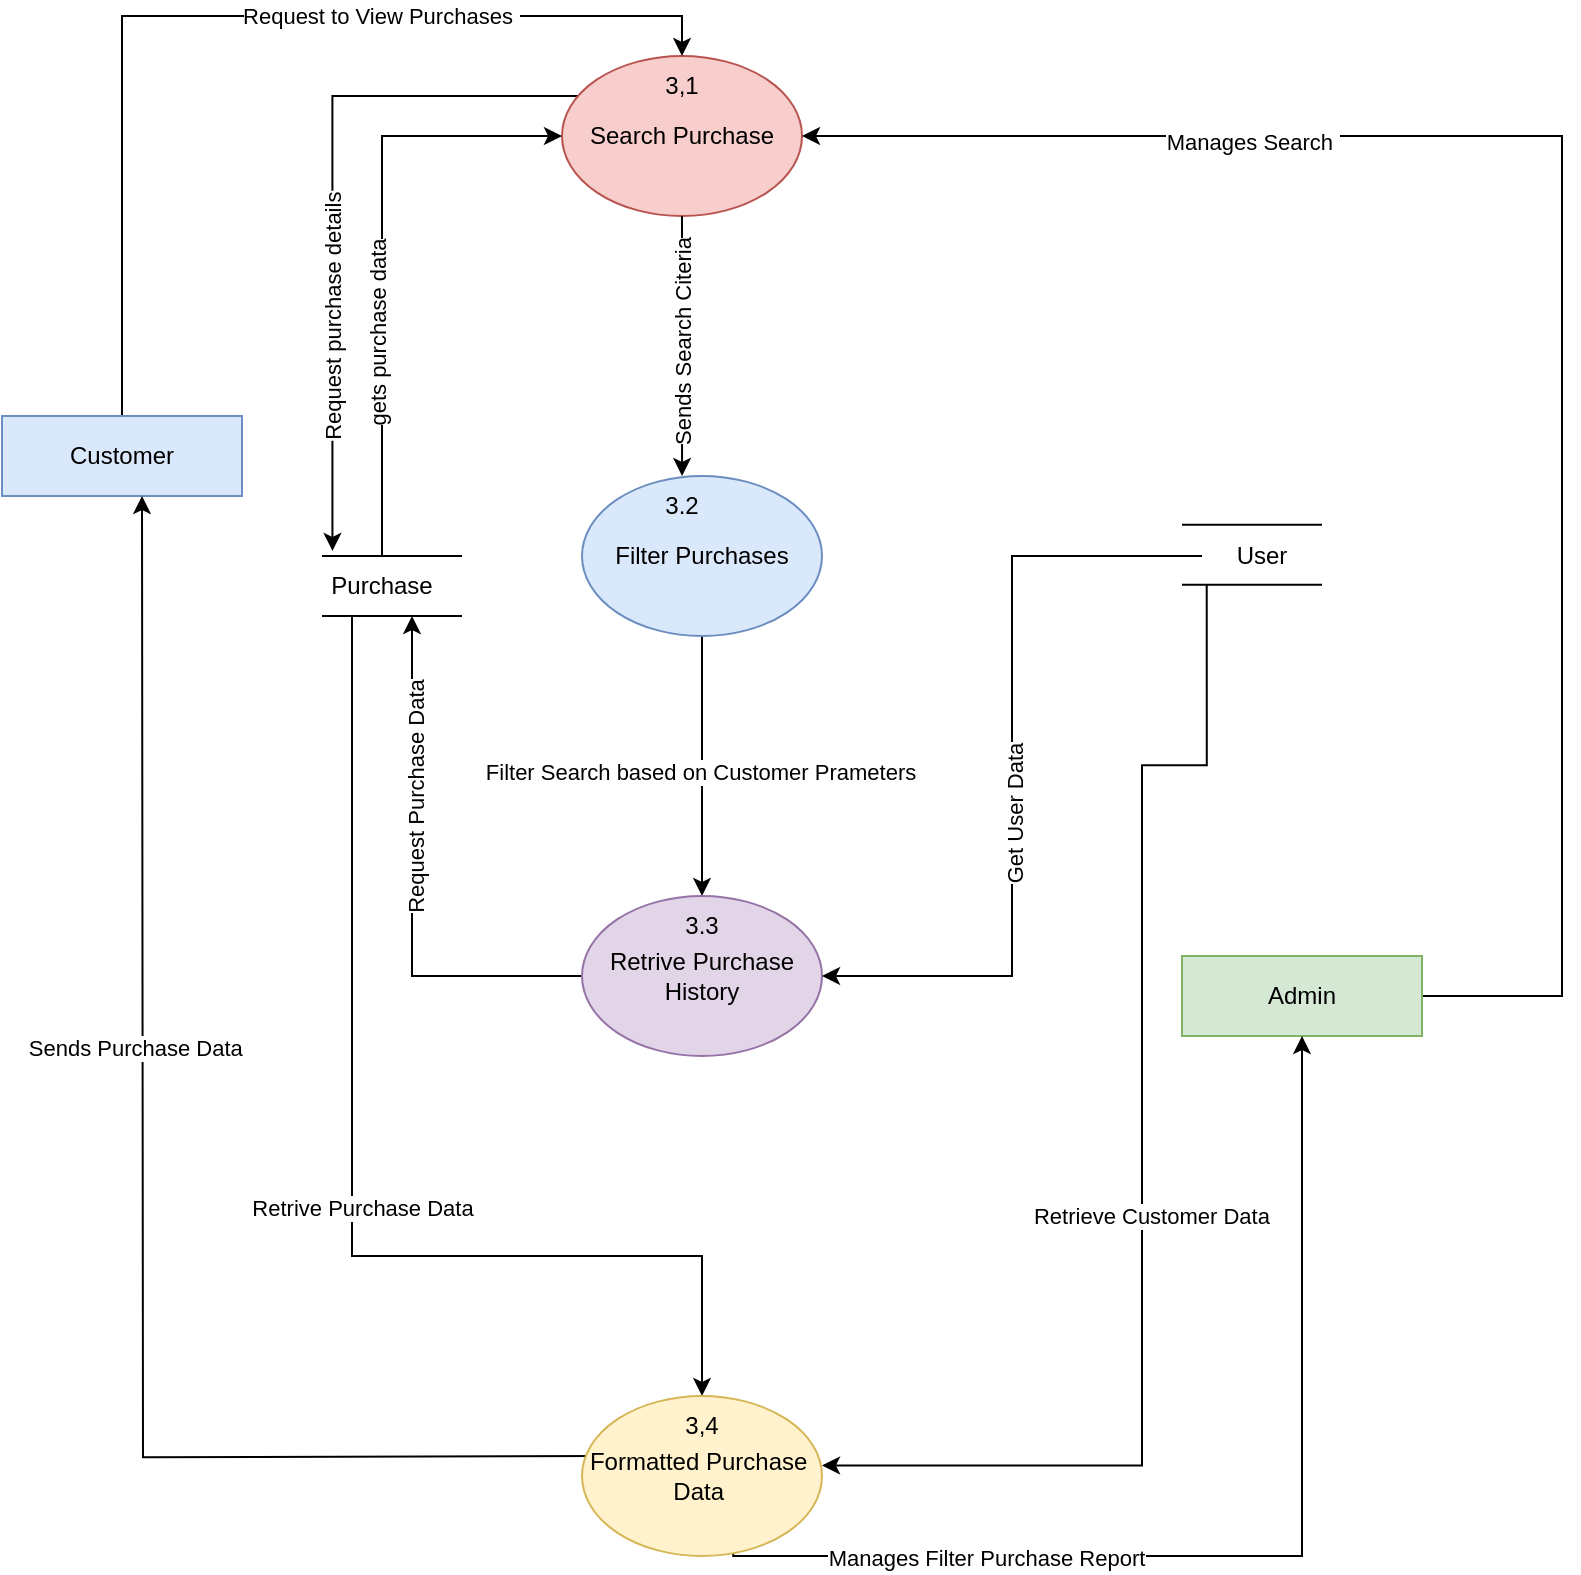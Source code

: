 <mxfile version="25.0.3">
  <diagram name="Page-1" id="vs1dAAM67RGaubtNKUyg">
    <mxGraphModel dx="1042" dy="565" grid="1" gridSize="10" guides="1" tooltips="1" connect="1" arrows="1" fold="1" page="1" pageScale="1" pageWidth="827" pageHeight="1169" math="0" shadow="0">
      <root>
        <mxCell id="0" />
        <mxCell id="1" parent="0" />
        <mxCell id="_n6pVRCSnAXcFNbErlpD-15" style="edgeStyle=orthogonalEdgeStyle;rounded=0;orthogonalLoop=1;jettySize=auto;html=1;entryX=0.087;entryY=-0.085;entryDx=0;entryDy=0;entryPerimeter=0;" parent="1" source="_n6pVRCSnAXcFNbErlpD-1" target="_n6pVRCSnAXcFNbErlpD-12" edge="1">
          <mxGeometry relative="1" as="geometry">
            <Array as="points">
              <mxPoint x="195" y="170" />
            </Array>
          </mxGeometry>
        </mxCell>
        <mxCell id="_n6pVRCSnAXcFNbErlpD-17" value="Request purchase details" style="edgeLabel;html=1;align=center;verticalAlign=middle;resizable=0;points=[];rotation=-90;" parent="_n6pVRCSnAXcFNbErlpD-15" vertex="1" connectable="0">
          <mxGeometry x="0.239" relative="1" as="geometry">
            <mxPoint y="16" as="offset" />
          </mxGeometry>
        </mxCell>
        <mxCell id="_n6pVRCSnAXcFNbErlpD-1" value="Search Purchase" style="ellipse;whiteSpace=wrap;html=1;fillColor=#f8cecc;strokeColor=#b85450;" parent="1" vertex="1">
          <mxGeometry x="310" y="150" width="120" height="80" as="geometry" />
        </mxCell>
        <mxCell id="_n6pVRCSnAXcFNbErlpD-4" style="edgeStyle=orthogonalEdgeStyle;rounded=0;orthogonalLoop=1;jettySize=auto;html=1;exitX=0.5;exitY=0;exitDx=0;exitDy=0;entryX=0.5;entryY=0;entryDx=0;entryDy=0;" parent="1" source="_n6pVRCSnAXcFNbErlpD-2" target="_n6pVRCSnAXcFNbErlpD-1" edge="1">
          <mxGeometry relative="1" as="geometry">
            <Array as="points">
              <mxPoint x="90" y="130" />
              <mxPoint x="370" y="130" />
            </Array>
          </mxGeometry>
        </mxCell>
        <mxCell id="_n6pVRCSnAXcFNbErlpD-5" value="Request to View Purchases&amp;nbsp;" style="edgeLabel;html=1;align=center;verticalAlign=middle;resizable=0;points=[];" parent="_n6pVRCSnAXcFNbErlpD-4" vertex="1" connectable="0">
          <mxGeometry x="0.316" relative="1" as="geometry">
            <mxPoint as="offset" />
          </mxGeometry>
        </mxCell>
        <mxCell id="_n6pVRCSnAXcFNbErlpD-2" value="Customer" style="rounded=0;whiteSpace=wrap;html=1;fillColor=#dae8fc;strokeColor=#6c8ebf;" parent="1" vertex="1">
          <mxGeometry x="30" y="330" width="120" height="40" as="geometry" />
        </mxCell>
        <mxCell id="_n6pVRCSnAXcFNbErlpD-39" style="edgeStyle=orthogonalEdgeStyle;rounded=0;orthogonalLoop=1;jettySize=auto;html=1;" parent="1" source="_n6pVRCSnAXcFNbErlpD-3" target="_n6pVRCSnAXcFNbErlpD-1" edge="1">
          <mxGeometry relative="1" as="geometry">
            <Array as="points">
              <mxPoint x="810" y="620" />
              <mxPoint x="810" y="190" />
            </Array>
          </mxGeometry>
        </mxCell>
        <mxCell id="_n6pVRCSnAXcFNbErlpD-40" value="Manages Search&amp;nbsp;" style="edgeLabel;html=1;align=center;verticalAlign=middle;resizable=0;points=[];" parent="_n6pVRCSnAXcFNbErlpD-39" vertex="1" connectable="0">
          <mxGeometry x="0.49" y="3" relative="1" as="geometry">
            <mxPoint as="offset" />
          </mxGeometry>
        </mxCell>
        <mxCell id="_n6pVRCSnAXcFNbErlpD-3" value="Admin" style="rounded=0;whiteSpace=wrap;html=1;fillColor=#d5e8d4;strokeColor=#82b366;" parent="1" vertex="1">
          <mxGeometry x="620" y="600" width="120" height="40" as="geometry" />
        </mxCell>
        <mxCell id="_n6pVRCSnAXcFNbErlpD-20" style="edgeStyle=orthogonalEdgeStyle;rounded=0;orthogonalLoop=1;jettySize=auto;html=1;entryX=0.5;entryY=0;entryDx=0;entryDy=0;" parent="1" source="_n6pVRCSnAXcFNbErlpD-6" target="_n6pVRCSnAXcFNbErlpD-7" edge="1">
          <mxGeometry relative="1" as="geometry" />
        </mxCell>
        <mxCell id="_n6pVRCSnAXcFNbErlpD-21" value="Filter Search based on Customer Prameters" style="edgeLabel;html=1;align=center;verticalAlign=middle;resizable=0;points=[];" parent="_n6pVRCSnAXcFNbErlpD-20" vertex="1" connectable="0">
          <mxGeometry x="0.042" y="-1" relative="1" as="geometry">
            <mxPoint as="offset" />
          </mxGeometry>
        </mxCell>
        <mxCell id="_n6pVRCSnAXcFNbErlpD-6" value="Filter Purchases" style="ellipse;whiteSpace=wrap;html=1;fillColor=#dae8fc;strokeColor=#6c8ebf;" parent="1" vertex="1">
          <mxGeometry x="320" y="360" width="120" height="80" as="geometry" />
        </mxCell>
        <mxCell id="_n6pVRCSnAXcFNbErlpD-22" style="edgeStyle=orthogonalEdgeStyle;rounded=0;orthogonalLoop=1;jettySize=auto;html=1;entryX=0.75;entryY=1;entryDx=0;entryDy=0;" parent="1" source="_n6pVRCSnAXcFNbErlpD-7" target="_n6pVRCSnAXcFNbErlpD-12" edge="1">
          <mxGeometry relative="1" as="geometry" />
        </mxCell>
        <mxCell id="_n6pVRCSnAXcFNbErlpD-23" value="Request Purchase Data" style="edgeLabel;html=1;align=center;verticalAlign=middle;resizable=0;points=[];rotation=-90;" parent="_n6pVRCSnAXcFNbErlpD-22" vertex="1" connectable="0">
          <mxGeometry x="0.144" y="-2" relative="1" as="geometry">
            <mxPoint y="-23" as="offset" />
          </mxGeometry>
        </mxCell>
        <mxCell id="_n6pVRCSnAXcFNbErlpD-7" value="Retrive Purchase&lt;div&gt;History&lt;/div&gt;" style="ellipse;whiteSpace=wrap;html=1;fillColor=#e1d5e7;strokeColor=#9673a6;" parent="1" vertex="1">
          <mxGeometry x="320" y="570" width="120" height="80" as="geometry" />
        </mxCell>
        <mxCell id="_n6pVRCSnAXcFNbErlpD-30" value="Retrive Purchase Data" style="edgeStyle=orthogonalEdgeStyle;rounded=0;orthogonalLoop=1;jettySize=auto;html=1;entryX=0.25;entryY=1;entryDx=0;entryDy=0;startArrow=classic;startFill=1;endArrow=none;endFill=0;" parent="1" source="_n6pVRCSnAXcFNbErlpD-8" target="_n6pVRCSnAXcFNbErlpD-12" edge="1">
          <mxGeometry x="-0.047" y="-5" relative="1" as="geometry">
            <Array as="points">
              <mxPoint x="380" y="750" />
              <mxPoint x="205" y="750" />
            </Array>
            <mxPoint as="offset" />
          </mxGeometry>
        </mxCell>
        <mxCell id="_n6pVRCSnAXcFNbErlpD-31" style="edgeStyle=orthogonalEdgeStyle;rounded=0;orthogonalLoop=1;jettySize=auto;html=1;" parent="1" edge="1">
          <mxGeometry relative="1" as="geometry">
            <mxPoint x="329.94" y="850.059" as="sourcePoint" />
            <mxPoint x="99.999" y="370" as="targetPoint" />
          </mxGeometry>
        </mxCell>
        <mxCell id="_n6pVRCSnAXcFNbErlpD-32" value="Sends Purchase Data&amp;nbsp; &amp;nbsp;" style="edgeLabel;html=1;align=center;verticalAlign=middle;resizable=0;points=[];rotation=0;" parent="_n6pVRCSnAXcFNbErlpD-31" vertex="1" connectable="0">
          <mxGeometry x="0.223" relative="1" as="geometry">
            <mxPoint as="offset" />
          </mxGeometry>
        </mxCell>
        <mxCell id="_n6pVRCSnAXcFNbErlpD-37" style="edgeStyle=orthogonalEdgeStyle;rounded=0;orthogonalLoop=1;jettySize=auto;html=1;entryX=0.5;entryY=1;entryDx=0;entryDy=0;exitX=0.63;exitY=0.964;exitDx=0;exitDy=0;exitPerimeter=0;" parent="1" source="_n6pVRCSnAXcFNbErlpD-8" target="_n6pVRCSnAXcFNbErlpD-3" edge="1">
          <mxGeometry relative="1" as="geometry">
            <mxPoint x="400" y="920" as="sourcePoint" />
            <Array as="points">
              <mxPoint x="396" y="900" />
              <mxPoint x="680" y="900" />
            </Array>
          </mxGeometry>
        </mxCell>
        <mxCell id="_n6pVRCSnAXcFNbErlpD-38" value="Manages Filter Purchase Report" style="edgeLabel;html=1;align=center;verticalAlign=middle;resizable=0;points=[];" parent="_n6pVRCSnAXcFNbErlpD-37" vertex="1" connectable="0">
          <mxGeometry x="-0.526" y="-1" relative="1" as="geometry">
            <mxPoint as="offset" />
          </mxGeometry>
        </mxCell>
        <mxCell id="_n6pVRCSnAXcFNbErlpD-8" value="Formatted Purchase&amp;nbsp;&lt;div&gt;Data&amp;nbsp;&lt;/div&gt;" style="ellipse;whiteSpace=wrap;html=1;fillColor=#fff2cc;strokeColor=#d6b656;" parent="1" vertex="1">
          <mxGeometry x="320" y="820" width="120" height="80" as="geometry" />
        </mxCell>
        <mxCell id="_n6pVRCSnAXcFNbErlpD-10" value="" style="endArrow=none;html=1;rounded=0;" parent="1" edge="1">
          <mxGeometry width="50" height="50" relative="1" as="geometry">
            <mxPoint x="190" y="400" as="sourcePoint" />
            <mxPoint x="260" y="400" as="targetPoint" />
          </mxGeometry>
        </mxCell>
        <mxCell id="_n6pVRCSnAXcFNbErlpD-11" value="" style="endArrow=none;html=1;rounded=0;" parent="1" edge="1">
          <mxGeometry width="50" height="50" relative="1" as="geometry">
            <mxPoint x="190" y="430" as="sourcePoint" />
            <mxPoint x="260" y="430" as="targetPoint" />
          </mxGeometry>
        </mxCell>
        <mxCell id="_n6pVRCSnAXcFNbErlpD-13" style="edgeStyle=orthogonalEdgeStyle;rounded=0;orthogonalLoop=1;jettySize=auto;html=1;" parent="1" source="_n6pVRCSnAXcFNbErlpD-12" target="_n6pVRCSnAXcFNbErlpD-1" edge="1">
          <mxGeometry relative="1" as="geometry">
            <Array as="points">
              <mxPoint x="220" y="190" />
            </Array>
          </mxGeometry>
        </mxCell>
        <mxCell id="_n6pVRCSnAXcFNbErlpD-14" value="gets purchase data" style="edgeLabel;html=1;align=center;verticalAlign=middle;resizable=0;points=[];rotation=-90;" parent="_n6pVRCSnAXcFNbErlpD-13" vertex="1" connectable="0">
          <mxGeometry x="-0.256" y="2" relative="1" as="geometry">
            <mxPoint as="offset" />
          </mxGeometry>
        </mxCell>
        <mxCell id="_n6pVRCSnAXcFNbErlpD-12" value="Purchase" style="text;html=1;align=center;verticalAlign=middle;whiteSpace=wrap;rounded=0;" parent="1" vertex="1">
          <mxGeometry x="190" y="400" width="60" height="30" as="geometry" />
        </mxCell>
        <mxCell id="_n6pVRCSnAXcFNbErlpD-18" style="edgeStyle=orthogonalEdgeStyle;rounded=0;orthogonalLoop=1;jettySize=auto;html=1;entryX=0.417;entryY=0;entryDx=0;entryDy=0;entryPerimeter=0;" parent="1" source="_n6pVRCSnAXcFNbErlpD-1" target="_n6pVRCSnAXcFNbErlpD-6" edge="1">
          <mxGeometry relative="1" as="geometry" />
        </mxCell>
        <mxCell id="_n6pVRCSnAXcFNbErlpD-19" value="Sends Search Citeria" style="edgeLabel;html=1;align=center;verticalAlign=middle;resizable=0;points=[];rotation=-90;" parent="_n6pVRCSnAXcFNbErlpD-18" vertex="1" connectable="0">
          <mxGeometry x="-0.032" relative="1" as="geometry">
            <mxPoint as="offset" />
          </mxGeometry>
        </mxCell>
        <mxCell id="_n6pVRCSnAXcFNbErlpD-25" value="" style="endArrow=none;html=1;rounded=0;" parent="1" edge="1">
          <mxGeometry width="50" height="50" relative="1" as="geometry">
            <mxPoint x="620" y="384.41" as="sourcePoint" />
            <mxPoint x="690" y="384.41" as="targetPoint" />
          </mxGeometry>
        </mxCell>
        <mxCell id="_n6pVRCSnAXcFNbErlpD-26" value="" style="endArrow=none;html=1;rounded=0;" parent="1" edge="1">
          <mxGeometry width="50" height="50" relative="1" as="geometry">
            <mxPoint x="620" y="414.41" as="sourcePoint" />
            <mxPoint x="690" y="414.41" as="targetPoint" />
          </mxGeometry>
        </mxCell>
        <mxCell id="_n6pVRCSnAXcFNbErlpD-28" style="edgeStyle=orthogonalEdgeStyle;rounded=0;orthogonalLoop=1;jettySize=auto;html=1;entryX=1;entryY=0.5;entryDx=0;entryDy=0;" parent="1" source="_n6pVRCSnAXcFNbErlpD-27" target="_n6pVRCSnAXcFNbErlpD-7" edge="1">
          <mxGeometry relative="1" as="geometry" />
        </mxCell>
        <mxCell id="_n6pVRCSnAXcFNbErlpD-29" value="Get User Data" style="edgeLabel;html=1;align=center;verticalAlign=middle;resizable=0;points=[];rotation=-90;" parent="_n6pVRCSnAXcFNbErlpD-28" vertex="1" connectable="0">
          <mxGeometry x="0.12" y="1" relative="1" as="geometry">
            <mxPoint as="offset" />
          </mxGeometry>
        </mxCell>
        <mxCell id="_n6pVRCSnAXcFNbErlpD-27" value="User" style="text;html=1;align=center;verticalAlign=middle;whiteSpace=wrap;rounded=0;" parent="1" vertex="1">
          <mxGeometry x="630" y="385" width="60" height="30" as="geometry" />
        </mxCell>
        <mxCell id="_n6pVRCSnAXcFNbErlpD-35" style="edgeStyle=orthogonalEdgeStyle;rounded=0;orthogonalLoop=1;jettySize=auto;html=1;entryX=0.897;entryY=0.246;entryDx=0;entryDy=0;entryPerimeter=0;" parent="1" edge="1">
          <mxGeometry relative="1" as="geometry">
            <mxPoint x="632.36" y="414.413" as="sourcePoint" />
            <mxPoint x="440.0" y="854.74" as="targetPoint" />
            <Array as="points">
              <mxPoint x="632" y="504.58" />
              <mxPoint x="600" y="504.58" />
              <mxPoint x="600" y="854.58" />
            </Array>
          </mxGeometry>
        </mxCell>
        <mxCell id="_n6pVRCSnAXcFNbErlpD-36" value="Retrieve Customer Data&amp;nbsp;" style="edgeLabel;html=1;align=center;verticalAlign=middle;resizable=0;points=[];" parent="_n6pVRCSnAXcFNbErlpD-35" vertex="1" connectable="0">
          <mxGeometry x="0.1" y="6" relative="1" as="geometry">
            <mxPoint as="offset" />
          </mxGeometry>
        </mxCell>
        <mxCell id="_n6pVRCSnAXcFNbErlpD-41" value="3,1" style="text;html=1;align=center;verticalAlign=middle;whiteSpace=wrap;rounded=0;" parent="1" vertex="1">
          <mxGeometry x="340" y="150" width="60" height="30" as="geometry" />
        </mxCell>
        <mxCell id="_n6pVRCSnAXcFNbErlpD-42" value="3.2" style="text;html=1;align=center;verticalAlign=middle;whiteSpace=wrap;rounded=0;" parent="1" vertex="1">
          <mxGeometry x="340" y="360" width="60" height="30" as="geometry" />
        </mxCell>
        <mxCell id="_n6pVRCSnAXcFNbErlpD-43" value="3.3" style="text;html=1;align=center;verticalAlign=middle;whiteSpace=wrap;rounded=0;" parent="1" vertex="1">
          <mxGeometry x="350" y="570" width="60" height="30" as="geometry" />
        </mxCell>
        <mxCell id="_n6pVRCSnAXcFNbErlpD-44" value="3,4" style="text;html=1;align=center;verticalAlign=middle;whiteSpace=wrap;rounded=0;" parent="1" vertex="1">
          <mxGeometry x="350" y="820" width="60" height="30" as="geometry" />
        </mxCell>
      </root>
    </mxGraphModel>
  </diagram>
</mxfile>

